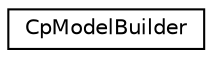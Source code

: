 digraph "Graphical Class Hierarchy"
{
 // LATEX_PDF_SIZE
  edge [fontname="Helvetica",fontsize="10",labelfontname="Helvetica",labelfontsize="10"];
  node [fontname="Helvetica",fontsize="10",shape=record];
  rankdir="LR";
  Node0 [label="CpModelBuilder",height=0.2,width=0.4,color="black", fillcolor="white", style="filled",URL="$classoperations__research_1_1sat_1_1_cp_model_builder.html",tooltip="Wrapper class around the cp_model proto."];
}
